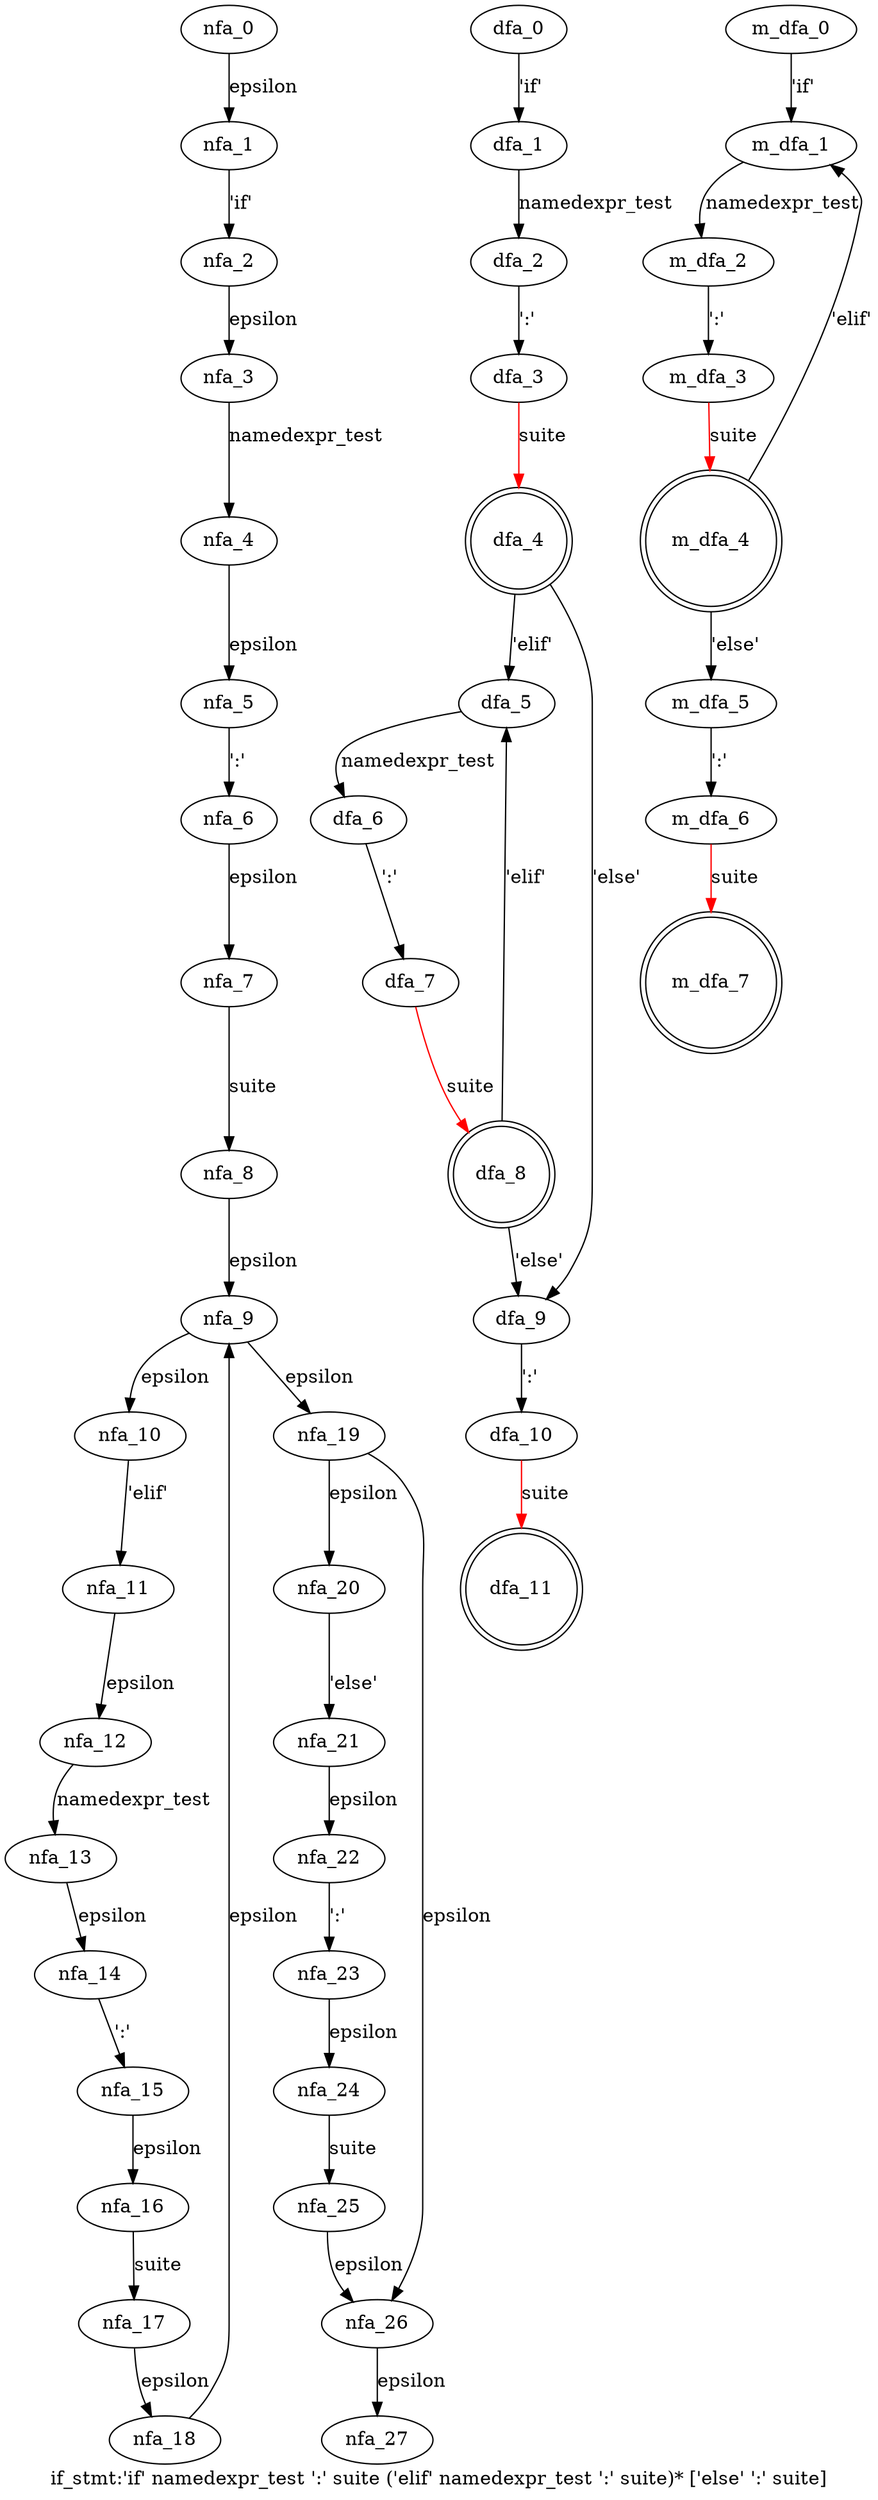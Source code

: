 digraph if_stmt {
 graph[label="if_stmt:'if' namedexpr_test ':' suite ('elif' namedexpr_test ':' suite)* ['else' ':' suite]"]
 subgraph if_stmt_nfa {
  nfa_0->nfa_1[label="epsilon"]
  nfa_1->nfa_2[label="'if'"]
  nfa_2->nfa_3[label="epsilon"]
  nfa_3->nfa_4[label="namedexpr_test"]
  nfa_4->nfa_5[label="epsilon"]
  nfa_5->nfa_6[label="':'"]
  nfa_6->nfa_7[label="epsilon"]
  nfa_7->nfa_8[label="suite"]
  nfa_8->nfa_9[label="epsilon"]
  nfa_9->nfa_10[label="epsilon"]
  nfa_10->nfa_11[label="'elif'"]
  nfa_11->nfa_12[label="epsilon"]
  nfa_12->nfa_13[label="namedexpr_test"]
  nfa_13->nfa_14[label="epsilon"]
  nfa_14->nfa_15[label="':'"]
  nfa_15->nfa_16[label="epsilon"]
  nfa_16->nfa_17[label="suite"]
  nfa_17->nfa_18[label="epsilon"]
  nfa_18->nfa_9[label="epsilon"]
  nfa_9->nfa_19[label="epsilon"]
  nfa_19->nfa_20[label="epsilon"]
  nfa_20->nfa_21[label="'else'"]
  nfa_21->nfa_22[label="epsilon"]
  nfa_22->nfa_23[label="':'"]
  nfa_23->nfa_24[label="epsilon"]
  nfa_24->nfa_25[label="suite"]
  nfa_25->nfa_26[label="epsilon"]
  nfa_26->nfa_27[label="epsilon"]
  nfa_19->nfa_26[label="epsilon"]
  }
 subgraph if_stmt_dfa {
  dfa_0->dfa_1[label="'if'"]
  dfa_1->dfa_2[label="namedexpr_test"]
  dfa_2->dfa_3[label="':'"]
  dfa_3->dfa_4[label="suite",color=red]
  dfa_4->dfa_5[label="'elif'"]
  dfa_5->dfa_6[label="namedexpr_test"]
  dfa_6->dfa_7[label="':'"]
  dfa_7->dfa_8[label="suite",color=red]
  dfa_8->dfa_5[label="'elif'"]
  dfa_8->dfa_9[label="'else'"]
  dfa_9->dfa_10[label="':'"]
  dfa_10->dfa_11[label="suite",color=red]
  dfa_4->dfa_9[label="'else'"]
  dfa_8[shape=doublecircle]
  dfa_11[shape=doublecircle]
  dfa_4[shape=doublecircle]
  }
 subgraph if_stmt_m_dfa {
  m_dfa_0->m_dfa_1[label="'if'"]
  m_dfa_1->m_dfa_2[label="namedexpr_test"]
  m_dfa_2->m_dfa_3[label="':'"]
  m_dfa_3->m_dfa_4[label="suite",color=red]
  m_dfa_4->m_dfa_1[label="'elif'"]
  m_dfa_4->m_dfa_5[label="'else'"]
  m_dfa_5->m_dfa_6[label="':'"]
  m_dfa_6->m_dfa_7[label="suite",color=red]
  m_dfa_4[shape=doublecircle]
  m_dfa_7[shape=doublecircle]
  }
}
